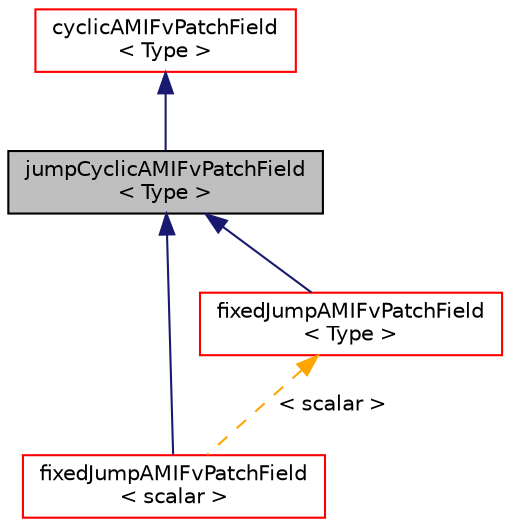 digraph "jumpCyclicAMIFvPatchField&lt; Type &gt;"
{
  bgcolor="transparent";
  edge [fontname="Helvetica",fontsize="10",labelfontname="Helvetica",labelfontsize="10"];
  node [fontname="Helvetica",fontsize="10",shape=record];
  Node1 [label="jumpCyclicAMIFvPatchField\l\< Type \>",height=0.2,width=0.4,color="black", fillcolor="grey75", style="filled", fontcolor="black"];
  Node2 -> Node1 [dir="back",color="midnightblue",fontsize="10",style="solid",fontname="Helvetica"];
  Node2 [label="cyclicAMIFvPatchField\l\< Type \>",height=0.2,width=0.4,color="red",URL="$a00473.html",tooltip="This boundary condition enforces a cyclic condition between a pair of boundaries, whereby communicati..."];
  Node1 -> Node3 [dir="back",color="midnightblue",fontsize="10",style="solid",fontname="Helvetica"];
  Node3 [label="fixedJumpAMIFvPatchField\l\< scalar \>",height=0.2,width=0.4,color="red",URL="$a00835.html"];
  Node1 -> Node4 [dir="back",color="midnightblue",fontsize="10",style="solid",fontname="Helvetica"];
  Node4 [label="fixedJumpAMIFvPatchField\l\< Type \>",height=0.2,width=0.4,color="red",URL="$a00835.html",tooltip="This boundary condition provides a jump condition, across non-conformal cyclic path-pairs, employing an arbitraryMeshInterface (AMI). "];
  Node4 -> Node3 [dir="back",color="orange",fontsize="10",style="dashed",label=" \< scalar \>" ,fontname="Helvetica"];
}
